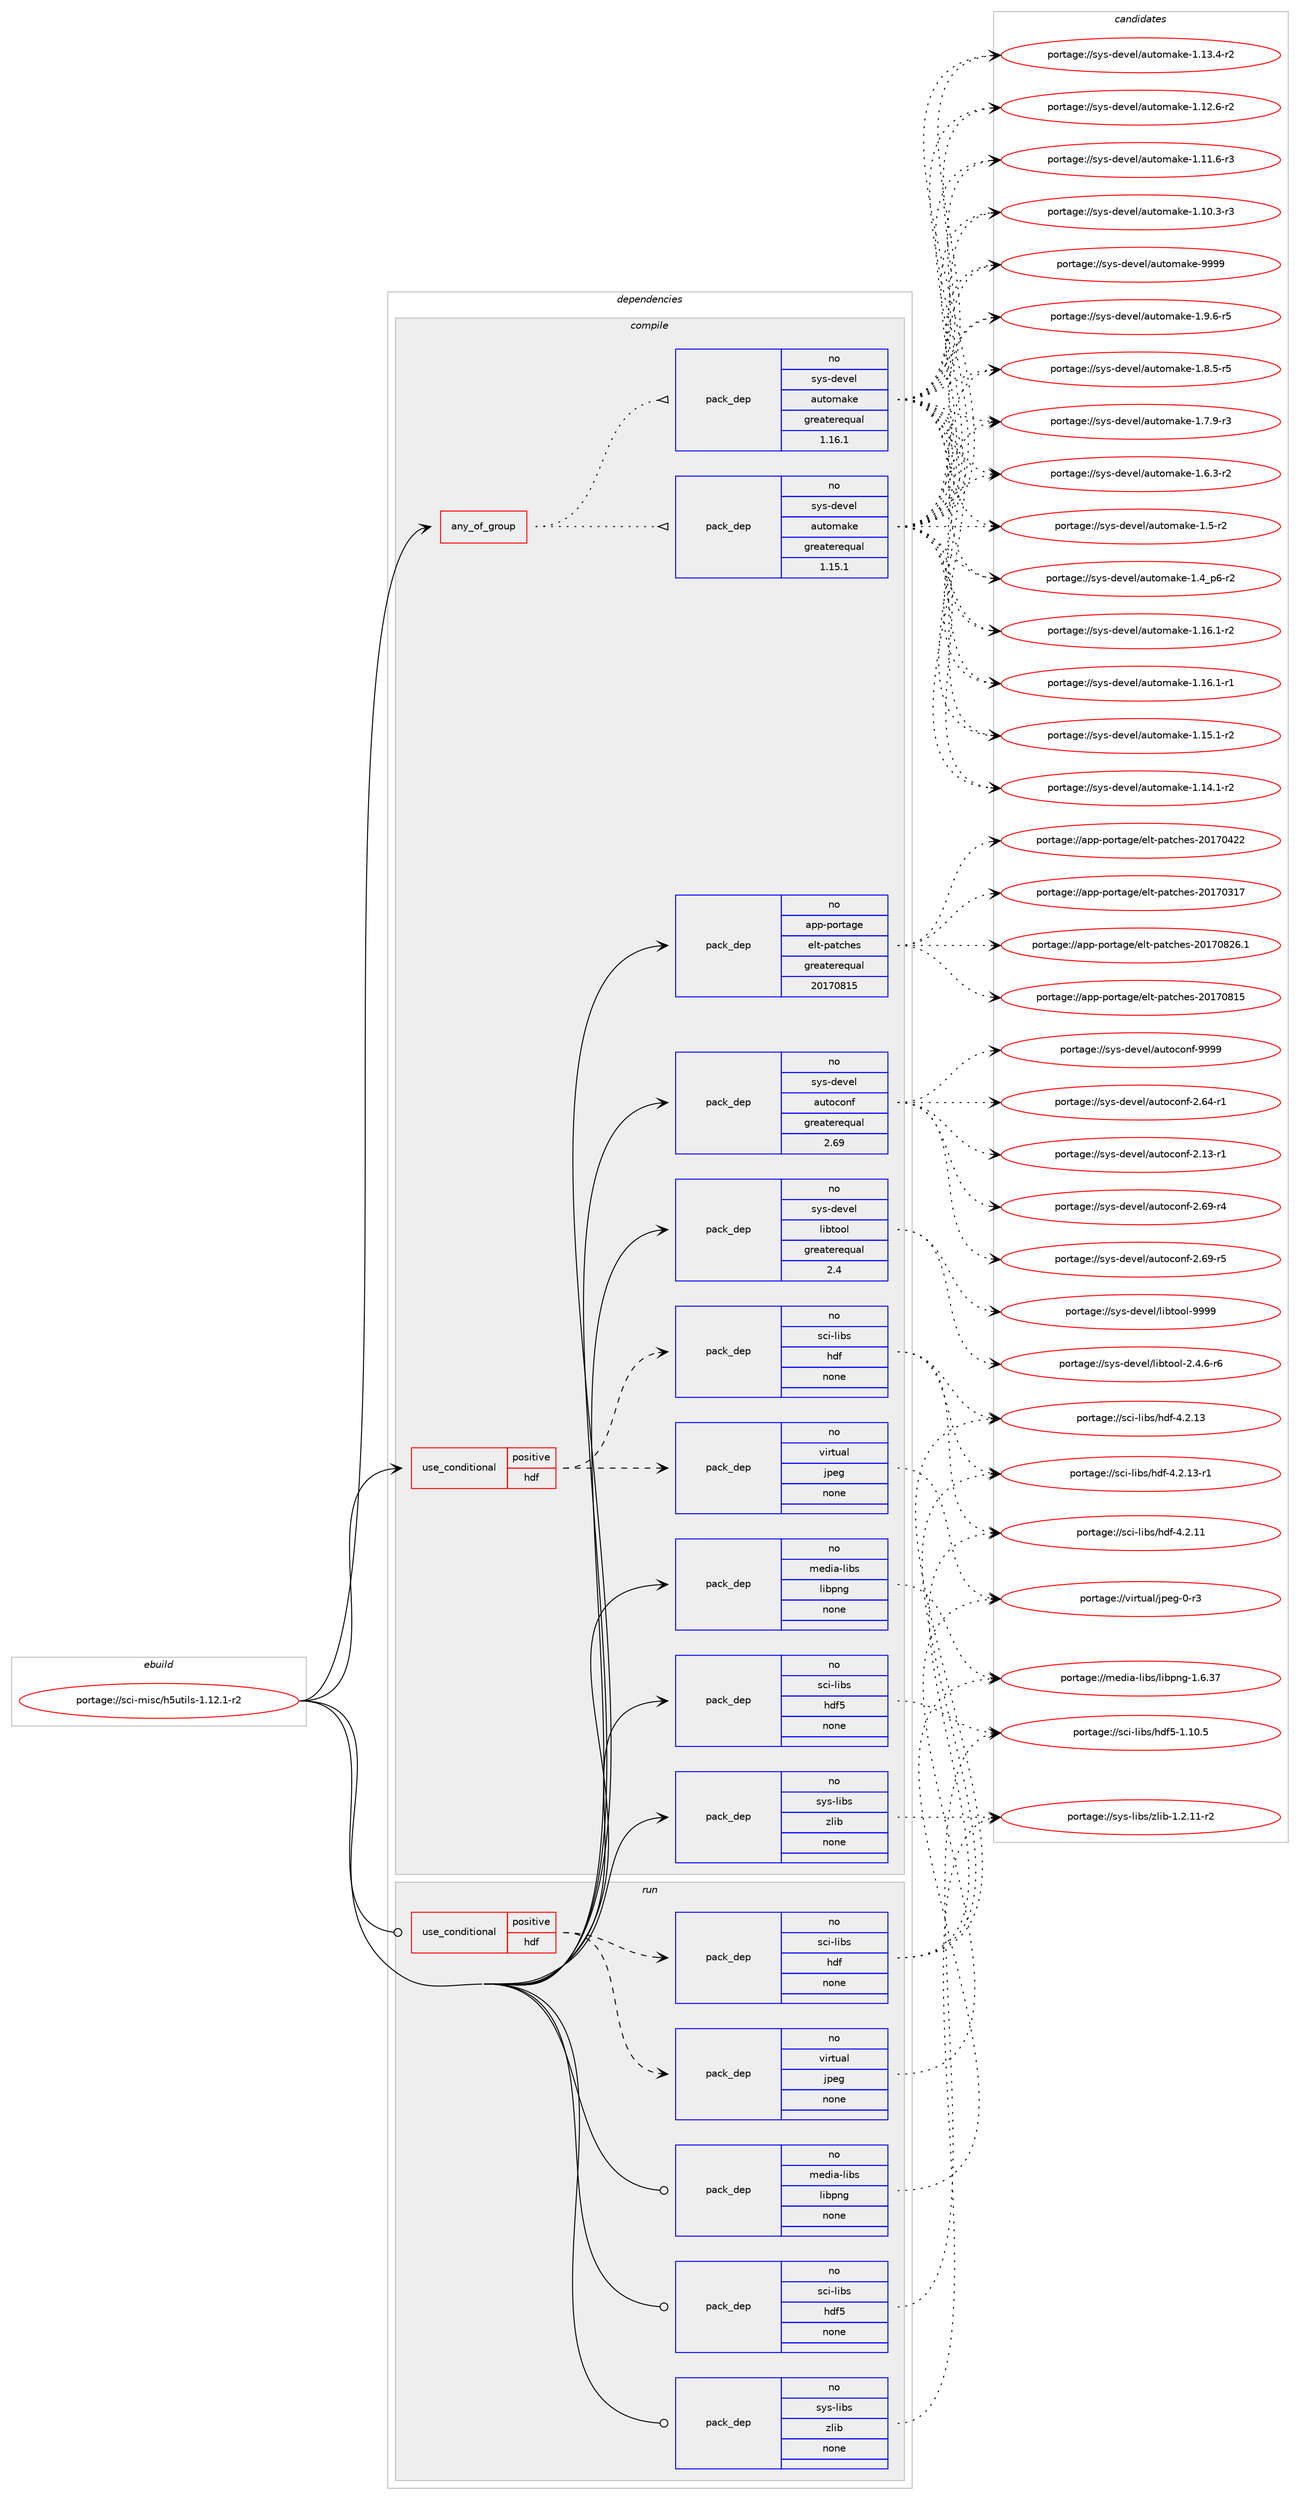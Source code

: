 digraph prolog {

# *************
# Graph options
# *************

newrank=true;
concentrate=true;
compound=true;
graph [rankdir=LR,fontname=Helvetica,fontsize=10,ranksep=1.5];#, ranksep=2.5, nodesep=0.2];
edge  [arrowhead=vee];
node  [fontname=Helvetica,fontsize=10];

# **********
# The ebuild
# **********

subgraph cluster_leftcol {
color=gray;
rank=same;
label=<<i>ebuild</i>>;
id [label="portage://sci-misc/h5utils-1.12.1-r2", color=red, width=4, href="../sci-misc/h5utils-1.12.1-r2.svg"];
}

# ****************
# The dependencies
# ****************

subgraph cluster_midcol {
color=gray;
label=<<i>dependencies</i>>;
subgraph cluster_compile {
fillcolor="#eeeeee";
style=filled;
label=<<i>compile</i>>;
subgraph any1353 {
dependency84273 [label=<<TABLE BORDER="0" CELLBORDER="1" CELLSPACING="0" CELLPADDING="4"><TR><TD CELLPADDING="10">any_of_group</TD></TR></TABLE>>, shape=none, color=red];subgraph pack66235 {
dependency84274 [label=<<TABLE BORDER="0" CELLBORDER="1" CELLSPACING="0" CELLPADDING="4" WIDTH="220"><TR><TD ROWSPAN="6" CELLPADDING="30">pack_dep</TD></TR><TR><TD WIDTH="110">no</TD></TR><TR><TD>sys-devel</TD></TR><TR><TD>automake</TD></TR><TR><TD>greaterequal</TD></TR><TR><TD>1.16.1</TD></TR></TABLE>>, shape=none, color=blue];
}
dependency84273:e -> dependency84274:w [weight=20,style="dotted",arrowhead="oinv"];
subgraph pack66236 {
dependency84275 [label=<<TABLE BORDER="0" CELLBORDER="1" CELLSPACING="0" CELLPADDING="4" WIDTH="220"><TR><TD ROWSPAN="6" CELLPADDING="30">pack_dep</TD></TR><TR><TD WIDTH="110">no</TD></TR><TR><TD>sys-devel</TD></TR><TR><TD>automake</TD></TR><TR><TD>greaterequal</TD></TR><TR><TD>1.15.1</TD></TR></TABLE>>, shape=none, color=blue];
}
dependency84273:e -> dependency84275:w [weight=20,style="dotted",arrowhead="oinv"];
}
id:e -> dependency84273:w [weight=20,style="solid",arrowhead="vee"];
subgraph cond16601 {
dependency84276 [label=<<TABLE BORDER="0" CELLBORDER="1" CELLSPACING="0" CELLPADDING="4"><TR><TD ROWSPAN="3" CELLPADDING="10">use_conditional</TD></TR><TR><TD>positive</TD></TR><TR><TD>hdf</TD></TR></TABLE>>, shape=none, color=red];
subgraph pack66237 {
dependency84277 [label=<<TABLE BORDER="0" CELLBORDER="1" CELLSPACING="0" CELLPADDING="4" WIDTH="220"><TR><TD ROWSPAN="6" CELLPADDING="30">pack_dep</TD></TR><TR><TD WIDTH="110">no</TD></TR><TR><TD>sci-libs</TD></TR><TR><TD>hdf</TD></TR><TR><TD>none</TD></TR><TR><TD></TD></TR></TABLE>>, shape=none, color=blue];
}
dependency84276:e -> dependency84277:w [weight=20,style="dashed",arrowhead="vee"];
subgraph pack66238 {
dependency84278 [label=<<TABLE BORDER="0" CELLBORDER="1" CELLSPACING="0" CELLPADDING="4" WIDTH="220"><TR><TD ROWSPAN="6" CELLPADDING="30">pack_dep</TD></TR><TR><TD WIDTH="110">no</TD></TR><TR><TD>virtual</TD></TR><TR><TD>jpeg</TD></TR><TR><TD>none</TD></TR><TR><TD></TD></TR></TABLE>>, shape=none, color=blue];
}
dependency84276:e -> dependency84278:w [weight=20,style="dashed",arrowhead="vee"];
}
id:e -> dependency84276:w [weight=20,style="solid",arrowhead="vee"];
subgraph pack66239 {
dependency84279 [label=<<TABLE BORDER="0" CELLBORDER="1" CELLSPACING="0" CELLPADDING="4" WIDTH="220"><TR><TD ROWSPAN="6" CELLPADDING="30">pack_dep</TD></TR><TR><TD WIDTH="110">no</TD></TR><TR><TD>app-portage</TD></TR><TR><TD>elt-patches</TD></TR><TR><TD>greaterequal</TD></TR><TR><TD>20170815</TD></TR></TABLE>>, shape=none, color=blue];
}
id:e -> dependency84279:w [weight=20,style="solid",arrowhead="vee"];
subgraph pack66240 {
dependency84280 [label=<<TABLE BORDER="0" CELLBORDER="1" CELLSPACING="0" CELLPADDING="4" WIDTH="220"><TR><TD ROWSPAN="6" CELLPADDING="30">pack_dep</TD></TR><TR><TD WIDTH="110">no</TD></TR><TR><TD>media-libs</TD></TR><TR><TD>libpng</TD></TR><TR><TD>none</TD></TR><TR><TD></TD></TR></TABLE>>, shape=none, color=blue];
}
id:e -> dependency84280:w [weight=20,style="solid",arrowhead="vee"];
subgraph pack66241 {
dependency84281 [label=<<TABLE BORDER="0" CELLBORDER="1" CELLSPACING="0" CELLPADDING="4" WIDTH="220"><TR><TD ROWSPAN="6" CELLPADDING="30">pack_dep</TD></TR><TR><TD WIDTH="110">no</TD></TR><TR><TD>sci-libs</TD></TR><TR><TD>hdf5</TD></TR><TR><TD>none</TD></TR><TR><TD></TD></TR></TABLE>>, shape=none, color=blue];
}
id:e -> dependency84281:w [weight=20,style="solid",arrowhead="vee"];
subgraph pack66242 {
dependency84282 [label=<<TABLE BORDER="0" CELLBORDER="1" CELLSPACING="0" CELLPADDING="4" WIDTH="220"><TR><TD ROWSPAN="6" CELLPADDING="30">pack_dep</TD></TR><TR><TD WIDTH="110">no</TD></TR><TR><TD>sys-devel</TD></TR><TR><TD>autoconf</TD></TR><TR><TD>greaterequal</TD></TR><TR><TD>2.69</TD></TR></TABLE>>, shape=none, color=blue];
}
id:e -> dependency84282:w [weight=20,style="solid",arrowhead="vee"];
subgraph pack66243 {
dependency84283 [label=<<TABLE BORDER="0" CELLBORDER="1" CELLSPACING="0" CELLPADDING="4" WIDTH="220"><TR><TD ROWSPAN="6" CELLPADDING="30">pack_dep</TD></TR><TR><TD WIDTH="110">no</TD></TR><TR><TD>sys-devel</TD></TR><TR><TD>libtool</TD></TR><TR><TD>greaterequal</TD></TR><TR><TD>2.4</TD></TR></TABLE>>, shape=none, color=blue];
}
id:e -> dependency84283:w [weight=20,style="solid",arrowhead="vee"];
subgraph pack66244 {
dependency84284 [label=<<TABLE BORDER="0" CELLBORDER="1" CELLSPACING="0" CELLPADDING="4" WIDTH="220"><TR><TD ROWSPAN="6" CELLPADDING="30">pack_dep</TD></TR><TR><TD WIDTH="110">no</TD></TR><TR><TD>sys-libs</TD></TR><TR><TD>zlib</TD></TR><TR><TD>none</TD></TR><TR><TD></TD></TR></TABLE>>, shape=none, color=blue];
}
id:e -> dependency84284:w [weight=20,style="solid",arrowhead="vee"];
}
subgraph cluster_compileandrun {
fillcolor="#eeeeee";
style=filled;
label=<<i>compile and run</i>>;
}
subgraph cluster_run {
fillcolor="#eeeeee";
style=filled;
label=<<i>run</i>>;
subgraph cond16602 {
dependency84285 [label=<<TABLE BORDER="0" CELLBORDER="1" CELLSPACING="0" CELLPADDING="4"><TR><TD ROWSPAN="3" CELLPADDING="10">use_conditional</TD></TR><TR><TD>positive</TD></TR><TR><TD>hdf</TD></TR></TABLE>>, shape=none, color=red];
subgraph pack66245 {
dependency84286 [label=<<TABLE BORDER="0" CELLBORDER="1" CELLSPACING="0" CELLPADDING="4" WIDTH="220"><TR><TD ROWSPAN="6" CELLPADDING="30">pack_dep</TD></TR><TR><TD WIDTH="110">no</TD></TR><TR><TD>sci-libs</TD></TR><TR><TD>hdf</TD></TR><TR><TD>none</TD></TR><TR><TD></TD></TR></TABLE>>, shape=none, color=blue];
}
dependency84285:e -> dependency84286:w [weight=20,style="dashed",arrowhead="vee"];
subgraph pack66246 {
dependency84287 [label=<<TABLE BORDER="0" CELLBORDER="1" CELLSPACING="0" CELLPADDING="4" WIDTH="220"><TR><TD ROWSPAN="6" CELLPADDING="30">pack_dep</TD></TR><TR><TD WIDTH="110">no</TD></TR><TR><TD>virtual</TD></TR><TR><TD>jpeg</TD></TR><TR><TD>none</TD></TR><TR><TD></TD></TR></TABLE>>, shape=none, color=blue];
}
dependency84285:e -> dependency84287:w [weight=20,style="dashed",arrowhead="vee"];
}
id:e -> dependency84285:w [weight=20,style="solid",arrowhead="odot"];
subgraph pack66247 {
dependency84288 [label=<<TABLE BORDER="0" CELLBORDER="1" CELLSPACING="0" CELLPADDING="4" WIDTH="220"><TR><TD ROWSPAN="6" CELLPADDING="30">pack_dep</TD></TR><TR><TD WIDTH="110">no</TD></TR><TR><TD>media-libs</TD></TR><TR><TD>libpng</TD></TR><TR><TD>none</TD></TR><TR><TD></TD></TR></TABLE>>, shape=none, color=blue];
}
id:e -> dependency84288:w [weight=20,style="solid",arrowhead="odot"];
subgraph pack66248 {
dependency84289 [label=<<TABLE BORDER="0" CELLBORDER="1" CELLSPACING="0" CELLPADDING="4" WIDTH="220"><TR><TD ROWSPAN="6" CELLPADDING="30">pack_dep</TD></TR><TR><TD WIDTH="110">no</TD></TR><TR><TD>sci-libs</TD></TR><TR><TD>hdf5</TD></TR><TR><TD>none</TD></TR><TR><TD></TD></TR></TABLE>>, shape=none, color=blue];
}
id:e -> dependency84289:w [weight=20,style="solid",arrowhead="odot"];
subgraph pack66249 {
dependency84290 [label=<<TABLE BORDER="0" CELLBORDER="1" CELLSPACING="0" CELLPADDING="4" WIDTH="220"><TR><TD ROWSPAN="6" CELLPADDING="30">pack_dep</TD></TR><TR><TD WIDTH="110">no</TD></TR><TR><TD>sys-libs</TD></TR><TR><TD>zlib</TD></TR><TR><TD>none</TD></TR><TR><TD></TD></TR></TABLE>>, shape=none, color=blue];
}
id:e -> dependency84290:w [weight=20,style="solid",arrowhead="odot"];
}
}

# **************
# The candidates
# **************

subgraph cluster_choices {
rank=same;
color=gray;
label=<<i>candidates</i>>;

subgraph choice66235 {
color=black;
nodesep=1;
choice115121115451001011181011084797117116111109971071014557575757 [label="portage://sys-devel/automake-9999", color=red, width=4,href="../sys-devel/automake-9999.svg"];
choice115121115451001011181011084797117116111109971071014549465746544511453 [label="portage://sys-devel/automake-1.9.6-r5", color=red, width=4,href="../sys-devel/automake-1.9.6-r5.svg"];
choice115121115451001011181011084797117116111109971071014549465646534511453 [label="portage://sys-devel/automake-1.8.5-r5", color=red, width=4,href="../sys-devel/automake-1.8.5-r5.svg"];
choice115121115451001011181011084797117116111109971071014549465546574511451 [label="portage://sys-devel/automake-1.7.9-r3", color=red, width=4,href="../sys-devel/automake-1.7.9-r3.svg"];
choice115121115451001011181011084797117116111109971071014549465446514511450 [label="portage://sys-devel/automake-1.6.3-r2", color=red, width=4,href="../sys-devel/automake-1.6.3-r2.svg"];
choice11512111545100101118101108479711711611110997107101454946534511450 [label="portage://sys-devel/automake-1.5-r2", color=red, width=4,href="../sys-devel/automake-1.5-r2.svg"];
choice115121115451001011181011084797117116111109971071014549465295112544511450 [label="portage://sys-devel/automake-1.4_p6-r2", color=red, width=4,href="../sys-devel/automake-1.4_p6-r2.svg"];
choice11512111545100101118101108479711711611110997107101454946495446494511450 [label="portage://sys-devel/automake-1.16.1-r2", color=red, width=4,href="../sys-devel/automake-1.16.1-r2.svg"];
choice11512111545100101118101108479711711611110997107101454946495446494511449 [label="portage://sys-devel/automake-1.16.1-r1", color=red, width=4,href="../sys-devel/automake-1.16.1-r1.svg"];
choice11512111545100101118101108479711711611110997107101454946495346494511450 [label="portage://sys-devel/automake-1.15.1-r2", color=red, width=4,href="../sys-devel/automake-1.15.1-r2.svg"];
choice11512111545100101118101108479711711611110997107101454946495246494511450 [label="portage://sys-devel/automake-1.14.1-r2", color=red, width=4,href="../sys-devel/automake-1.14.1-r2.svg"];
choice11512111545100101118101108479711711611110997107101454946495146524511450 [label="portage://sys-devel/automake-1.13.4-r2", color=red, width=4,href="../sys-devel/automake-1.13.4-r2.svg"];
choice11512111545100101118101108479711711611110997107101454946495046544511450 [label="portage://sys-devel/automake-1.12.6-r2", color=red, width=4,href="../sys-devel/automake-1.12.6-r2.svg"];
choice11512111545100101118101108479711711611110997107101454946494946544511451 [label="portage://sys-devel/automake-1.11.6-r3", color=red, width=4,href="../sys-devel/automake-1.11.6-r3.svg"];
choice11512111545100101118101108479711711611110997107101454946494846514511451 [label="portage://sys-devel/automake-1.10.3-r3", color=red, width=4,href="../sys-devel/automake-1.10.3-r3.svg"];
dependency84274:e -> choice115121115451001011181011084797117116111109971071014557575757:w [style=dotted,weight="100"];
dependency84274:e -> choice115121115451001011181011084797117116111109971071014549465746544511453:w [style=dotted,weight="100"];
dependency84274:e -> choice115121115451001011181011084797117116111109971071014549465646534511453:w [style=dotted,weight="100"];
dependency84274:e -> choice115121115451001011181011084797117116111109971071014549465546574511451:w [style=dotted,weight="100"];
dependency84274:e -> choice115121115451001011181011084797117116111109971071014549465446514511450:w [style=dotted,weight="100"];
dependency84274:e -> choice11512111545100101118101108479711711611110997107101454946534511450:w [style=dotted,weight="100"];
dependency84274:e -> choice115121115451001011181011084797117116111109971071014549465295112544511450:w [style=dotted,weight="100"];
dependency84274:e -> choice11512111545100101118101108479711711611110997107101454946495446494511450:w [style=dotted,weight="100"];
dependency84274:e -> choice11512111545100101118101108479711711611110997107101454946495446494511449:w [style=dotted,weight="100"];
dependency84274:e -> choice11512111545100101118101108479711711611110997107101454946495346494511450:w [style=dotted,weight="100"];
dependency84274:e -> choice11512111545100101118101108479711711611110997107101454946495246494511450:w [style=dotted,weight="100"];
dependency84274:e -> choice11512111545100101118101108479711711611110997107101454946495146524511450:w [style=dotted,weight="100"];
dependency84274:e -> choice11512111545100101118101108479711711611110997107101454946495046544511450:w [style=dotted,weight="100"];
dependency84274:e -> choice11512111545100101118101108479711711611110997107101454946494946544511451:w [style=dotted,weight="100"];
dependency84274:e -> choice11512111545100101118101108479711711611110997107101454946494846514511451:w [style=dotted,weight="100"];
}
subgraph choice66236 {
color=black;
nodesep=1;
choice115121115451001011181011084797117116111109971071014557575757 [label="portage://sys-devel/automake-9999", color=red, width=4,href="../sys-devel/automake-9999.svg"];
choice115121115451001011181011084797117116111109971071014549465746544511453 [label="portage://sys-devel/automake-1.9.6-r5", color=red, width=4,href="../sys-devel/automake-1.9.6-r5.svg"];
choice115121115451001011181011084797117116111109971071014549465646534511453 [label="portage://sys-devel/automake-1.8.5-r5", color=red, width=4,href="../sys-devel/automake-1.8.5-r5.svg"];
choice115121115451001011181011084797117116111109971071014549465546574511451 [label="portage://sys-devel/automake-1.7.9-r3", color=red, width=4,href="../sys-devel/automake-1.7.9-r3.svg"];
choice115121115451001011181011084797117116111109971071014549465446514511450 [label="portage://sys-devel/automake-1.6.3-r2", color=red, width=4,href="../sys-devel/automake-1.6.3-r2.svg"];
choice11512111545100101118101108479711711611110997107101454946534511450 [label="portage://sys-devel/automake-1.5-r2", color=red, width=4,href="../sys-devel/automake-1.5-r2.svg"];
choice115121115451001011181011084797117116111109971071014549465295112544511450 [label="portage://sys-devel/automake-1.4_p6-r2", color=red, width=4,href="../sys-devel/automake-1.4_p6-r2.svg"];
choice11512111545100101118101108479711711611110997107101454946495446494511450 [label="portage://sys-devel/automake-1.16.1-r2", color=red, width=4,href="../sys-devel/automake-1.16.1-r2.svg"];
choice11512111545100101118101108479711711611110997107101454946495446494511449 [label="portage://sys-devel/automake-1.16.1-r1", color=red, width=4,href="../sys-devel/automake-1.16.1-r1.svg"];
choice11512111545100101118101108479711711611110997107101454946495346494511450 [label="portage://sys-devel/automake-1.15.1-r2", color=red, width=4,href="../sys-devel/automake-1.15.1-r2.svg"];
choice11512111545100101118101108479711711611110997107101454946495246494511450 [label="portage://sys-devel/automake-1.14.1-r2", color=red, width=4,href="../sys-devel/automake-1.14.1-r2.svg"];
choice11512111545100101118101108479711711611110997107101454946495146524511450 [label="portage://sys-devel/automake-1.13.4-r2", color=red, width=4,href="../sys-devel/automake-1.13.4-r2.svg"];
choice11512111545100101118101108479711711611110997107101454946495046544511450 [label="portage://sys-devel/automake-1.12.6-r2", color=red, width=4,href="../sys-devel/automake-1.12.6-r2.svg"];
choice11512111545100101118101108479711711611110997107101454946494946544511451 [label="portage://sys-devel/automake-1.11.6-r3", color=red, width=4,href="../sys-devel/automake-1.11.6-r3.svg"];
choice11512111545100101118101108479711711611110997107101454946494846514511451 [label="portage://sys-devel/automake-1.10.3-r3", color=red, width=4,href="../sys-devel/automake-1.10.3-r3.svg"];
dependency84275:e -> choice115121115451001011181011084797117116111109971071014557575757:w [style=dotted,weight="100"];
dependency84275:e -> choice115121115451001011181011084797117116111109971071014549465746544511453:w [style=dotted,weight="100"];
dependency84275:e -> choice115121115451001011181011084797117116111109971071014549465646534511453:w [style=dotted,weight="100"];
dependency84275:e -> choice115121115451001011181011084797117116111109971071014549465546574511451:w [style=dotted,weight="100"];
dependency84275:e -> choice115121115451001011181011084797117116111109971071014549465446514511450:w [style=dotted,weight="100"];
dependency84275:e -> choice11512111545100101118101108479711711611110997107101454946534511450:w [style=dotted,weight="100"];
dependency84275:e -> choice115121115451001011181011084797117116111109971071014549465295112544511450:w [style=dotted,weight="100"];
dependency84275:e -> choice11512111545100101118101108479711711611110997107101454946495446494511450:w [style=dotted,weight="100"];
dependency84275:e -> choice11512111545100101118101108479711711611110997107101454946495446494511449:w [style=dotted,weight="100"];
dependency84275:e -> choice11512111545100101118101108479711711611110997107101454946495346494511450:w [style=dotted,weight="100"];
dependency84275:e -> choice11512111545100101118101108479711711611110997107101454946495246494511450:w [style=dotted,weight="100"];
dependency84275:e -> choice11512111545100101118101108479711711611110997107101454946495146524511450:w [style=dotted,weight="100"];
dependency84275:e -> choice11512111545100101118101108479711711611110997107101454946495046544511450:w [style=dotted,weight="100"];
dependency84275:e -> choice11512111545100101118101108479711711611110997107101454946494946544511451:w [style=dotted,weight="100"];
dependency84275:e -> choice11512111545100101118101108479711711611110997107101454946494846514511451:w [style=dotted,weight="100"];
}
subgraph choice66237 {
color=black;
nodesep=1;
choice11599105451081059811547104100102455246504649514511449 [label="portage://sci-libs/hdf-4.2.13-r1", color=red, width=4,href="../sci-libs/hdf-4.2.13-r1.svg"];
choice1159910545108105981154710410010245524650464951 [label="portage://sci-libs/hdf-4.2.13", color=red, width=4,href="../sci-libs/hdf-4.2.13.svg"];
choice1159910545108105981154710410010245524650464949 [label="portage://sci-libs/hdf-4.2.11", color=red, width=4,href="../sci-libs/hdf-4.2.11.svg"];
dependency84277:e -> choice11599105451081059811547104100102455246504649514511449:w [style=dotted,weight="100"];
dependency84277:e -> choice1159910545108105981154710410010245524650464951:w [style=dotted,weight="100"];
dependency84277:e -> choice1159910545108105981154710410010245524650464949:w [style=dotted,weight="100"];
}
subgraph choice66238 {
color=black;
nodesep=1;
choice118105114116117971084710611210110345484511451 [label="portage://virtual/jpeg-0-r3", color=red, width=4,href="../virtual/jpeg-0-r3.svg"];
dependency84278:e -> choice118105114116117971084710611210110345484511451:w [style=dotted,weight="100"];
}
subgraph choice66239 {
color=black;
nodesep=1;
choice971121124511211111411697103101471011081164511297116991041011154550484955485650544649 [label="portage://app-portage/elt-patches-20170826.1", color=red, width=4,href="../app-portage/elt-patches-20170826.1.svg"];
choice97112112451121111141169710310147101108116451129711699104101115455048495548564953 [label="portage://app-portage/elt-patches-20170815", color=red, width=4,href="../app-portage/elt-patches-20170815.svg"];
choice97112112451121111141169710310147101108116451129711699104101115455048495548525050 [label="portage://app-portage/elt-patches-20170422", color=red, width=4,href="../app-portage/elt-patches-20170422.svg"];
choice97112112451121111141169710310147101108116451129711699104101115455048495548514955 [label="portage://app-portage/elt-patches-20170317", color=red, width=4,href="../app-portage/elt-patches-20170317.svg"];
dependency84279:e -> choice971121124511211111411697103101471011081164511297116991041011154550484955485650544649:w [style=dotted,weight="100"];
dependency84279:e -> choice97112112451121111141169710310147101108116451129711699104101115455048495548564953:w [style=dotted,weight="100"];
dependency84279:e -> choice97112112451121111141169710310147101108116451129711699104101115455048495548525050:w [style=dotted,weight="100"];
dependency84279:e -> choice97112112451121111141169710310147101108116451129711699104101115455048495548514955:w [style=dotted,weight="100"];
}
subgraph choice66240 {
color=black;
nodesep=1;
choice109101100105974510810598115471081059811211010345494654465155 [label="portage://media-libs/libpng-1.6.37", color=red, width=4,href="../media-libs/libpng-1.6.37.svg"];
dependency84280:e -> choice109101100105974510810598115471081059811211010345494654465155:w [style=dotted,weight="100"];
}
subgraph choice66241 {
color=black;
nodesep=1;
choice115991054510810598115471041001025345494649484653 [label="portage://sci-libs/hdf5-1.10.5", color=red, width=4,href="../sci-libs/hdf5-1.10.5.svg"];
dependency84281:e -> choice115991054510810598115471041001025345494649484653:w [style=dotted,weight="100"];
}
subgraph choice66242 {
color=black;
nodesep=1;
choice115121115451001011181011084797117116111991111101024557575757 [label="portage://sys-devel/autoconf-9999", color=red, width=4,href="../sys-devel/autoconf-9999.svg"];
choice1151211154510010111810110847971171161119911111010245504654574511453 [label="portage://sys-devel/autoconf-2.69-r5", color=red, width=4,href="../sys-devel/autoconf-2.69-r5.svg"];
choice1151211154510010111810110847971171161119911111010245504654574511452 [label="portage://sys-devel/autoconf-2.69-r4", color=red, width=4,href="../sys-devel/autoconf-2.69-r4.svg"];
choice1151211154510010111810110847971171161119911111010245504654524511449 [label="portage://sys-devel/autoconf-2.64-r1", color=red, width=4,href="../sys-devel/autoconf-2.64-r1.svg"];
choice1151211154510010111810110847971171161119911111010245504649514511449 [label="portage://sys-devel/autoconf-2.13-r1", color=red, width=4,href="../sys-devel/autoconf-2.13-r1.svg"];
dependency84282:e -> choice115121115451001011181011084797117116111991111101024557575757:w [style=dotted,weight="100"];
dependency84282:e -> choice1151211154510010111810110847971171161119911111010245504654574511453:w [style=dotted,weight="100"];
dependency84282:e -> choice1151211154510010111810110847971171161119911111010245504654574511452:w [style=dotted,weight="100"];
dependency84282:e -> choice1151211154510010111810110847971171161119911111010245504654524511449:w [style=dotted,weight="100"];
dependency84282:e -> choice1151211154510010111810110847971171161119911111010245504649514511449:w [style=dotted,weight="100"];
}
subgraph choice66243 {
color=black;
nodesep=1;
choice1151211154510010111810110847108105981161111111084557575757 [label="portage://sys-devel/libtool-9999", color=red, width=4,href="../sys-devel/libtool-9999.svg"];
choice1151211154510010111810110847108105981161111111084550465246544511454 [label="portage://sys-devel/libtool-2.4.6-r6", color=red, width=4,href="../sys-devel/libtool-2.4.6-r6.svg"];
dependency84283:e -> choice1151211154510010111810110847108105981161111111084557575757:w [style=dotted,weight="100"];
dependency84283:e -> choice1151211154510010111810110847108105981161111111084550465246544511454:w [style=dotted,weight="100"];
}
subgraph choice66244 {
color=black;
nodesep=1;
choice11512111545108105981154712210810598454946504649494511450 [label="portage://sys-libs/zlib-1.2.11-r2", color=red, width=4,href="../sys-libs/zlib-1.2.11-r2.svg"];
dependency84284:e -> choice11512111545108105981154712210810598454946504649494511450:w [style=dotted,weight="100"];
}
subgraph choice66245 {
color=black;
nodesep=1;
choice11599105451081059811547104100102455246504649514511449 [label="portage://sci-libs/hdf-4.2.13-r1", color=red, width=4,href="../sci-libs/hdf-4.2.13-r1.svg"];
choice1159910545108105981154710410010245524650464951 [label="portage://sci-libs/hdf-4.2.13", color=red, width=4,href="../sci-libs/hdf-4.2.13.svg"];
choice1159910545108105981154710410010245524650464949 [label="portage://sci-libs/hdf-4.2.11", color=red, width=4,href="../sci-libs/hdf-4.2.11.svg"];
dependency84286:e -> choice11599105451081059811547104100102455246504649514511449:w [style=dotted,weight="100"];
dependency84286:e -> choice1159910545108105981154710410010245524650464951:w [style=dotted,weight="100"];
dependency84286:e -> choice1159910545108105981154710410010245524650464949:w [style=dotted,weight="100"];
}
subgraph choice66246 {
color=black;
nodesep=1;
choice118105114116117971084710611210110345484511451 [label="portage://virtual/jpeg-0-r3", color=red, width=4,href="../virtual/jpeg-0-r3.svg"];
dependency84287:e -> choice118105114116117971084710611210110345484511451:w [style=dotted,weight="100"];
}
subgraph choice66247 {
color=black;
nodesep=1;
choice109101100105974510810598115471081059811211010345494654465155 [label="portage://media-libs/libpng-1.6.37", color=red, width=4,href="../media-libs/libpng-1.6.37.svg"];
dependency84288:e -> choice109101100105974510810598115471081059811211010345494654465155:w [style=dotted,weight="100"];
}
subgraph choice66248 {
color=black;
nodesep=1;
choice115991054510810598115471041001025345494649484653 [label="portage://sci-libs/hdf5-1.10.5", color=red, width=4,href="../sci-libs/hdf5-1.10.5.svg"];
dependency84289:e -> choice115991054510810598115471041001025345494649484653:w [style=dotted,weight="100"];
}
subgraph choice66249 {
color=black;
nodesep=1;
choice11512111545108105981154712210810598454946504649494511450 [label="portage://sys-libs/zlib-1.2.11-r2", color=red, width=4,href="../sys-libs/zlib-1.2.11-r2.svg"];
dependency84290:e -> choice11512111545108105981154712210810598454946504649494511450:w [style=dotted,weight="100"];
}
}

}
